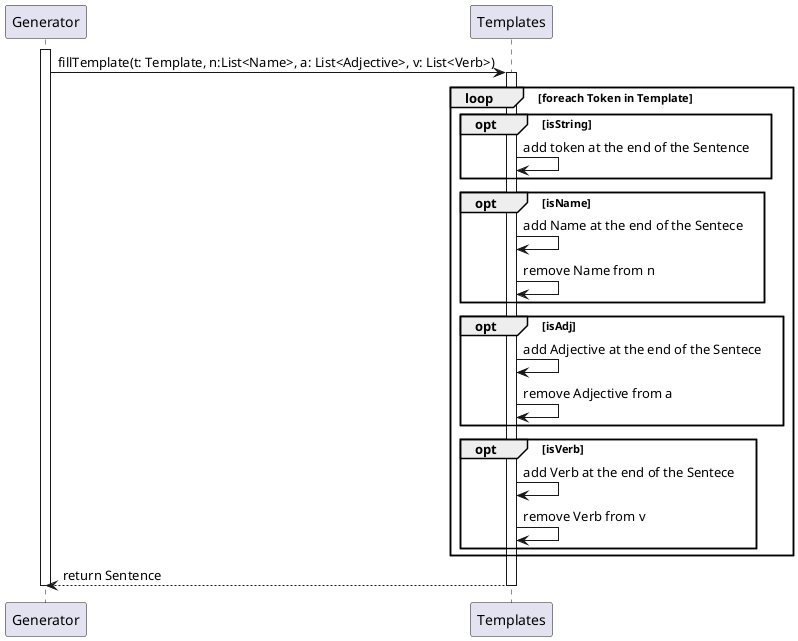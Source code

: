 @startuml InternalFillTemplate

activate Generator
Generator -> Templates: fillTemplate(t: Template, n:List<Name>, a: List<Adjective>, v: List<Verb>)
activate Templates

loop foreach Token in Template
    opt isString
        Templates->Templates: add token at the end of the Sentence
    end
    opt isName
        Templates ->Templates: add Name at the end of the Sentece
        Templates ->Templates: remove Name from n
    end
    opt isAdj
        Templates ->Templates: add Adjective at the end of the Sentece
        Templates ->Templates: remove Adjective from a
    end
    opt isVerb
        Templates ->Templates: add Verb at the end of the Sentece
        Templates ->Templates: remove Verb from v
    end       
end

Templates --> Generator: return Sentence 
deactivate Templates

deactivate Generator

@enduml